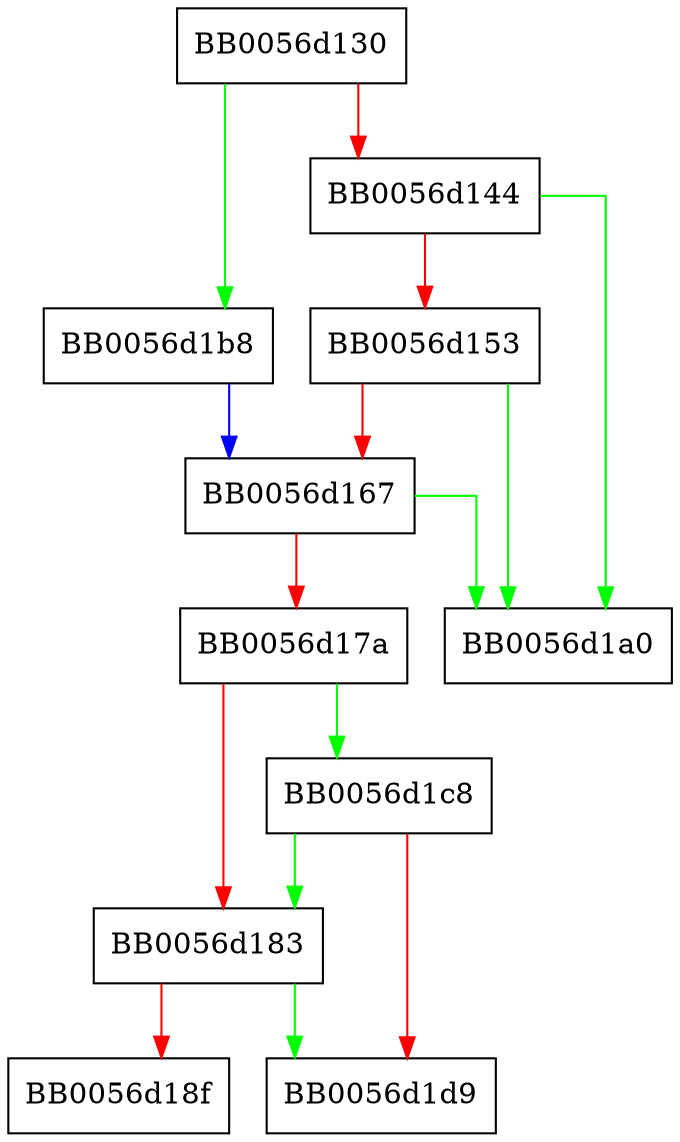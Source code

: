 digraph CMS_add_simple_smimecap {
  node [shape="box"];
  graph [splines=ortho];
  BB0056d130 -> BB0056d1b8 [color="green"];
  BB0056d130 -> BB0056d144 [color="red"];
  BB0056d144 -> BB0056d1a0 [color="green"];
  BB0056d144 -> BB0056d153 [color="red"];
  BB0056d153 -> BB0056d1a0 [color="green"];
  BB0056d153 -> BB0056d167 [color="red"];
  BB0056d167 -> BB0056d1a0 [color="green"];
  BB0056d167 -> BB0056d17a [color="red"];
  BB0056d17a -> BB0056d1c8 [color="green"];
  BB0056d17a -> BB0056d183 [color="red"];
  BB0056d183 -> BB0056d1d9 [color="green"];
  BB0056d183 -> BB0056d18f [color="red"];
  BB0056d1b8 -> BB0056d167 [color="blue"];
  BB0056d1c8 -> BB0056d183 [color="green"];
  BB0056d1c8 -> BB0056d1d9 [color="red"];
}